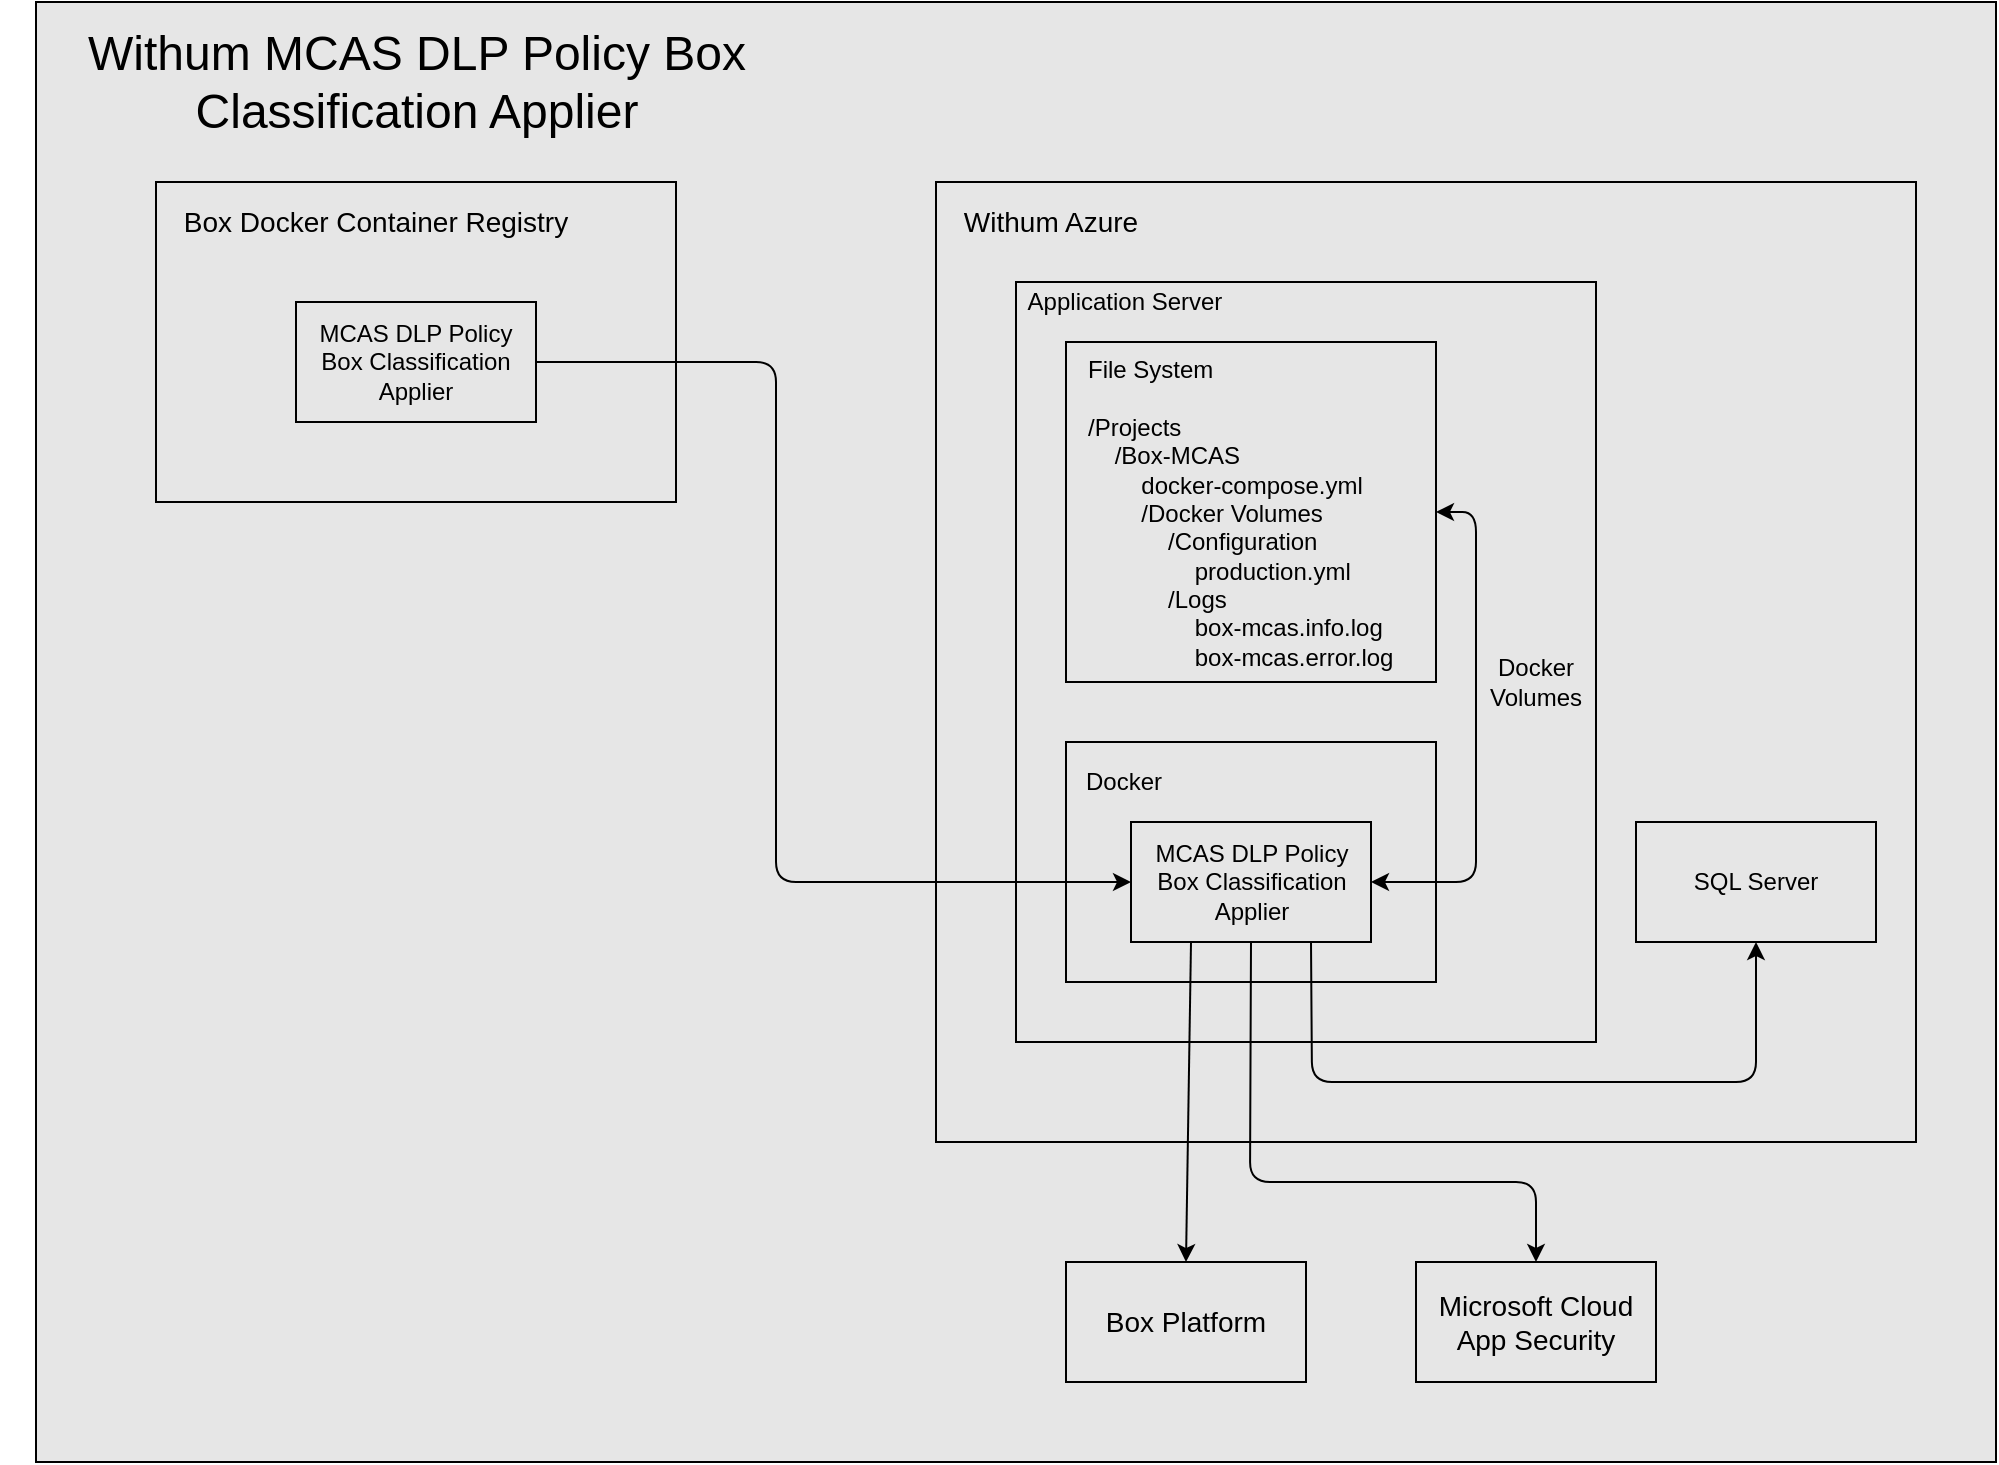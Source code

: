 <mxfile version="13.5.7" type="device"><diagram id="-nX5GNrFT76Kh1Pp1n_m" name="Page-1"><mxGraphModel dx="946" dy="482" grid="1" gridSize="10" guides="1" tooltips="1" connect="1" arrows="1" fold="1" page="1" pageScale="1" pageWidth="850" pageHeight="1100" math="0" shadow="0"><root><mxCell id="0"/><mxCell id="1" parent="0"/><mxCell id="5AtruholvXC2XaTXT5I0-1" value="" style="rounded=0;whiteSpace=wrap;html=1;fillColor=#E6E6E6;" parent="1" vertex="1"><mxGeometry x="60" y="10" width="980" height="730" as="geometry"/></mxCell><mxCell id="5AtruholvXC2XaTXT5I0-2" value="&lt;font style=&quot;font-size: 24px&quot;&gt;Withum MCAS DLP Policy Box Classification Applier&lt;/font&gt;" style="text;html=1;strokeColor=none;fillColor=none;align=center;verticalAlign=middle;whiteSpace=wrap;rounded=0;" parent="1" vertex="1"><mxGeometry x="42.5" y="40" width="415" height="20" as="geometry"/></mxCell><mxCell id="2xviYL2qgHOecrdnLpHm-1" value="" style="rounded=0;whiteSpace=wrap;html=1;fillColor=#E6E6E6;" parent="1" vertex="1"><mxGeometry x="120" y="100" width="260" height="160" as="geometry"/></mxCell><mxCell id="2xviYL2qgHOecrdnLpHm-2" value="&lt;font style=&quot;font-size: 14px&quot;&gt;Box Docker Container Registry&lt;/font&gt;" style="text;html=1;strokeColor=none;fillColor=none;align=center;verticalAlign=middle;whiteSpace=wrap;rounded=0;" parent="1" vertex="1"><mxGeometry x="120" y="110" width="220" height="20" as="geometry"/></mxCell><mxCell id="2xviYL2qgHOecrdnLpHm-3" value="&lt;font style=&quot;font-size: 12px&quot;&gt;MCAS DLP Policy Box Classification Applier&lt;/font&gt;" style="rounded=0;whiteSpace=wrap;html=1;fillColor=#E6E6E6;" parent="1" vertex="1"><mxGeometry x="190" y="160" width="120" height="60" as="geometry"/></mxCell><mxCell id="2xviYL2qgHOecrdnLpHm-4" value="" style="rounded=0;whiteSpace=wrap;html=1;fillColor=#E6E6E6;" parent="1" vertex="1"><mxGeometry x="510" y="100" width="490" height="480" as="geometry"/></mxCell><mxCell id="2xviYL2qgHOecrdnLpHm-5" value="" style="rounded=0;whiteSpace=wrap;html=1;fillColor=#E6E6E6;" parent="1" vertex="1"><mxGeometry x="550" y="150" width="290" height="380" as="geometry"/></mxCell><mxCell id="2xviYL2qgHOecrdnLpHm-6" value="&lt;font style=&quot;font-size: 14px&quot;&gt;Withum Azure&lt;/font&gt;" style="text;html=1;strokeColor=none;fillColor=none;align=center;verticalAlign=middle;whiteSpace=wrap;rounded=0;" parent="1" vertex="1"><mxGeometry x="520" y="110" width="95" height="20" as="geometry"/></mxCell><mxCell id="2xviYL2qgHOecrdnLpHm-7" value="Application Server" style="text;html=1;strokeColor=none;fillColor=none;align=center;verticalAlign=middle;whiteSpace=wrap;rounded=0;" parent="1" vertex="1"><mxGeometry x="537.75" y="150" width="132.5" height="20" as="geometry"/></mxCell><mxCell id="2xviYL2qgHOecrdnLpHm-11" value="SQL Server" style="rounded=0;whiteSpace=wrap;html=1;fillColor=#E6E6E6;" parent="1" vertex="1"><mxGeometry x="860" y="420" width="120" height="60" as="geometry"/></mxCell><mxCell id="2xviYL2qgHOecrdnLpHm-12" value="" style="rounded=0;whiteSpace=wrap;html=1;fillColor=#E6E6E6;" parent="1" vertex="1"><mxGeometry x="575" y="380" width="185" height="120" as="geometry"/></mxCell><mxCell id="2xviYL2qgHOecrdnLpHm-13" value="&lt;font style=&quot;font-size: 12px&quot;&gt;MCAS DLP Policy Box Classification Applier&lt;/font&gt;" style="rounded=0;whiteSpace=wrap;html=1;fillColor=#E6E6E6;" parent="1" vertex="1"><mxGeometry x="607.5" y="420" width="120" height="60" as="geometry"/></mxCell><mxCell id="2xviYL2qgHOecrdnLpHm-14" value="Docker" style="text;html=1;strokeColor=none;fillColor=none;align=center;verticalAlign=middle;whiteSpace=wrap;rounded=0;" parent="1" vertex="1"><mxGeometry x="584" y="390" width="40" height="20" as="geometry"/></mxCell><mxCell id="2xviYL2qgHOecrdnLpHm-15" value="" style="rounded=0;whiteSpace=wrap;html=1;fillColor=#E6E6E6;" parent="1" vertex="1"><mxGeometry x="575" y="180" width="185" height="170" as="geometry"/></mxCell><mxCell id="2xviYL2qgHOecrdnLpHm-16" value="File System&lt;br&gt;&lt;br&gt;/Projects&lt;br&gt;&amp;nbsp; &amp;nbsp; /Box-MCAS&lt;br&gt;&amp;nbsp; &amp;nbsp; &amp;nbsp; &amp;nbsp; docker-compose.yml&lt;br&gt;&amp;nbsp; &amp;nbsp; &amp;nbsp; &amp;nbsp; /Docker Volumes&lt;br&gt;&amp;nbsp; &amp;nbsp; &amp;nbsp; &amp;nbsp; &amp;nbsp; &amp;nbsp; /Configuration&lt;br&gt;&amp;nbsp; &amp;nbsp; &amp;nbsp; &amp;nbsp; &amp;nbsp; &amp;nbsp; &amp;nbsp; &amp;nbsp; production.yml&lt;br&gt;&amp;nbsp; &amp;nbsp; &amp;nbsp; &amp;nbsp; &amp;nbsp; &amp;nbsp; /Logs&lt;br&gt;&amp;nbsp; &amp;nbsp; &amp;nbsp; &amp;nbsp; &amp;nbsp; &amp;nbsp; &amp;nbsp; &amp;nbsp; box-mcas.info.log&lt;br&gt;&amp;nbsp; &amp;nbsp; &amp;nbsp; &amp;nbsp; &amp;nbsp; &amp;nbsp; &amp;nbsp; &amp;nbsp; box-mcas.error.log&lt;br&gt;&amp;nbsp; &amp;nbsp; &amp;nbsp; &amp;nbsp;&amp;nbsp;&lt;br&gt;&amp;nbsp; &amp;nbsp; &amp;nbsp; &amp;nbsp; &amp;nbsp; &amp;nbsp;&amp;nbsp;" style="text;html=1;strokeColor=none;fillColor=none;align=left;verticalAlign=middle;whiteSpace=wrap;rounded=0;" parent="1" vertex="1"><mxGeometry x="584" y="270" width="166" height="20" as="geometry"/></mxCell><mxCell id="2xviYL2qgHOecrdnLpHm-17" value="" style="endArrow=classic;html=1;exitX=1;exitY=0.5;exitDx=0;exitDy=0;entryX=0;entryY=0.5;entryDx=0;entryDy=0;" parent="1" source="2xviYL2qgHOecrdnLpHm-3" target="2xviYL2qgHOecrdnLpHm-13" edge="1"><mxGeometry width="50" height="50" relative="1" as="geometry"><mxPoint x="420" y="220" as="sourcePoint"/><mxPoint x="470" y="180" as="targetPoint"/><Array as="points"><mxPoint x="430" y="190"/><mxPoint x="430" y="450"/></Array></mxGeometry></mxCell><mxCell id="2xviYL2qgHOecrdnLpHm-18" value="&lt;font style=&quot;font-size: 14px&quot;&gt;Box Platform&lt;/font&gt;" style="rounded=0;whiteSpace=wrap;html=1;fillColor=#E6E6E6;" parent="1" vertex="1"><mxGeometry x="575" y="640" width="120" height="60" as="geometry"/></mxCell><mxCell id="2xviYL2qgHOecrdnLpHm-19" value="&lt;font style=&quot;font-size: 14px&quot;&gt;Microsoft Cloud App Security&lt;/font&gt;" style="rounded=0;whiteSpace=wrap;html=1;fillColor=#E6E6E6;" parent="1" vertex="1"><mxGeometry x="750" y="640" width="120" height="60" as="geometry"/></mxCell><mxCell id="2xviYL2qgHOecrdnLpHm-20" value="" style="endArrow=classic;html=1;exitX=0.25;exitY=1;exitDx=0;exitDy=0;entryX=0.5;entryY=0;entryDx=0;entryDy=0;" parent="1" source="2xviYL2qgHOecrdnLpHm-13" target="2xviYL2qgHOecrdnLpHm-18" edge="1"><mxGeometry width="50" height="50" relative="1" as="geometry"><mxPoint x="680" y="620" as="sourcePoint"/><mxPoint x="730" y="570" as="targetPoint"/></mxGeometry></mxCell><mxCell id="2xviYL2qgHOecrdnLpHm-21" value="" style="endArrow=classic;html=1;exitX=0.5;exitY=1;exitDx=0;exitDy=0;entryX=0.5;entryY=0;entryDx=0;entryDy=0;" parent="1" source="2xviYL2qgHOecrdnLpHm-13" target="2xviYL2qgHOecrdnLpHm-19" edge="1"><mxGeometry width="50" height="50" relative="1" as="geometry"><mxPoint x="760" y="650" as="sourcePoint"/><mxPoint x="810" y="600" as="targetPoint"/><Array as="points"><mxPoint x="667" y="600"/><mxPoint x="810" y="600"/></Array></mxGeometry></mxCell><mxCell id="2xviYL2qgHOecrdnLpHm-22" value="" style="endArrow=classic;startArrow=classic;html=1;exitX=1;exitY=0.5;exitDx=0;exitDy=0;entryX=1;entryY=0.5;entryDx=0;entryDy=0;" parent="1" source="2xviYL2qgHOecrdnLpHm-13" target="2xviYL2qgHOecrdnLpHm-15" edge="1"><mxGeometry width="50" height="50" relative="1" as="geometry"><mxPoint x="850" y="470" as="sourcePoint"/><mxPoint x="900" y="420" as="targetPoint"/><Array as="points"><mxPoint x="780" y="450"/><mxPoint x="780" y="265"/></Array></mxGeometry></mxCell><mxCell id="2xviYL2qgHOecrdnLpHm-23" value="Docker Volumes" style="text;html=1;strokeColor=none;fillColor=none;align=center;verticalAlign=middle;whiteSpace=wrap;rounded=0;" parent="1" vertex="1"><mxGeometry x="790" y="340" width="40" height="20" as="geometry"/></mxCell><mxCell id="2xviYL2qgHOecrdnLpHm-25" value="" style="endArrow=classic;html=1;exitX=0.75;exitY=1;exitDx=0;exitDy=0;entryX=0.5;entryY=1;entryDx=0;entryDy=0;" parent="1" source="2xviYL2qgHOecrdnLpHm-13" target="2xviYL2qgHOecrdnLpHm-11" edge="1"><mxGeometry width="50" height="50" relative="1" as="geometry"><mxPoint x="1210" y="590" as="sourcePoint"/><mxPoint x="1260" y="540" as="targetPoint"/><Array as="points"><mxPoint x="698" y="550"/><mxPoint x="920" y="550"/></Array></mxGeometry></mxCell></root></mxGraphModel></diagram></mxfile>